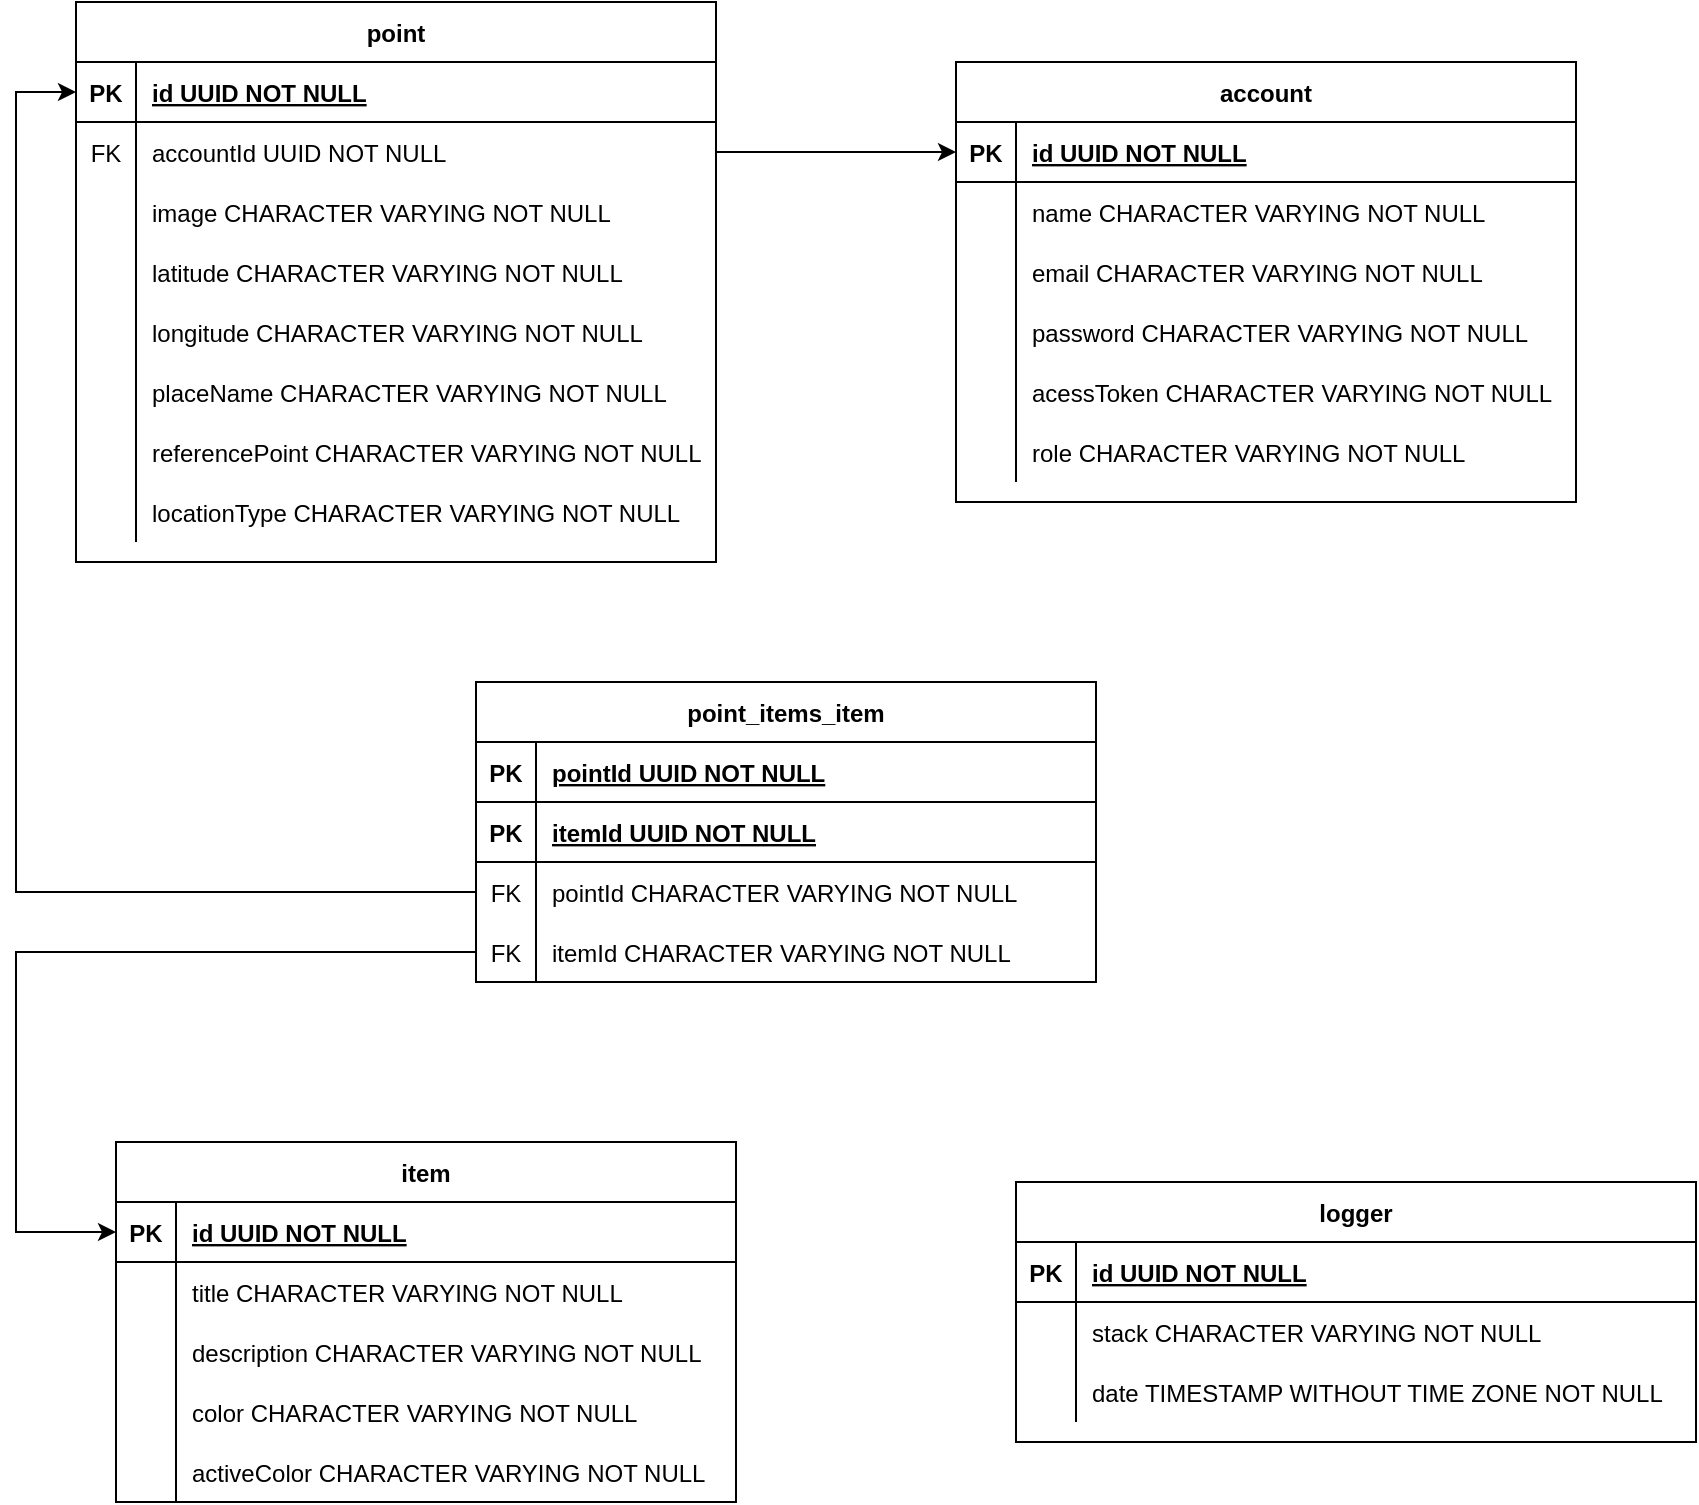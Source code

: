 <mxfile version="13.8.1" type="github">
  <diagram id="R2lEEEUBdFMjLlhIrx00" name="Page-1">
    <mxGraphModel dx="1447" dy="413" grid="1" gridSize="10" guides="1" tooltips="1" connect="1" arrows="1" fold="1" page="0" pageScale="1" pageWidth="850" pageHeight="1100" math="0" shadow="0" extFonts="Permanent Marker^https://fonts.googleapis.com/css?family=Permanent+Marker">
      <root>
        <mxCell id="0" />
        <mxCell id="1" parent="0" />
        <mxCell id="iDEC30IJCeoMfAVxKLtc-27" value="point" style="shape=table;startSize=30;container=1;collapsible=1;childLayout=tableLayout;fixedRows=1;rowLines=0;fontStyle=1;align=center;resizeLast=1;" vertex="1" parent="1">
          <mxGeometry x="150" y="630" width="320" height="280" as="geometry">
            <mxRectangle x="70" y="120" width="70" height="30" as="alternateBounds" />
          </mxGeometry>
        </mxCell>
        <mxCell id="iDEC30IJCeoMfAVxKLtc-28" value="" style="shape=partialRectangle;collapsible=0;dropTarget=0;pointerEvents=0;fillColor=none;points=[[0,0.5],[1,0.5]];portConstraint=eastwest;top=0;left=0;right=0;bottom=1;" vertex="1" parent="iDEC30IJCeoMfAVxKLtc-27">
          <mxGeometry y="30" width="320" height="30" as="geometry" />
        </mxCell>
        <mxCell id="iDEC30IJCeoMfAVxKLtc-29" value="PK" style="shape=partialRectangle;overflow=hidden;connectable=0;fillColor=none;top=0;left=0;bottom=0;right=0;fontStyle=1;" vertex="1" parent="iDEC30IJCeoMfAVxKLtc-28">
          <mxGeometry width="30" height="30" as="geometry" />
        </mxCell>
        <mxCell id="iDEC30IJCeoMfAVxKLtc-30" value="id UUID NOT NULL " style="shape=partialRectangle;overflow=hidden;connectable=0;fillColor=none;top=0;left=0;bottom=0;right=0;align=left;spacingLeft=6;fontStyle=5;" vertex="1" parent="iDEC30IJCeoMfAVxKLtc-28">
          <mxGeometry x="30" width="290" height="30" as="geometry" />
        </mxCell>
        <mxCell id="iDEC30IJCeoMfAVxKLtc-40" value="" style="shape=partialRectangle;collapsible=0;dropTarget=0;pointerEvents=0;fillColor=none;points=[[0,0.5],[1,0.5]];portConstraint=eastwest;top=0;left=0;right=0;bottom=0;" vertex="1" parent="iDEC30IJCeoMfAVxKLtc-27">
          <mxGeometry y="60" width="320" height="30" as="geometry" />
        </mxCell>
        <mxCell id="iDEC30IJCeoMfAVxKLtc-41" value="FK" style="shape=partialRectangle;overflow=hidden;connectable=0;fillColor=none;top=0;left=0;bottom=0;right=0;" vertex="1" parent="iDEC30IJCeoMfAVxKLtc-40">
          <mxGeometry width="30" height="30" as="geometry" />
        </mxCell>
        <mxCell id="iDEC30IJCeoMfAVxKLtc-42" value="accountId UUID NOT NULL" style="shape=partialRectangle;overflow=hidden;connectable=0;fillColor=none;top=0;left=0;bottom=0;right=0;align=left;spacingLeft=6;" vertex="1" parent="iDEC30IJCeoMfAVxKLtc-40">
          <mxGeometry x="30" width="290" height="30" as="geometry" />
        </mxCell>
        <mxCell id="iDEC30IJCeoMfAVxKLtc-31" value="" style="shape=partialRectangle;collapsible=0;dropTarget=0;pointerEvents=0;fillColor=none;points=[[0,0.5],[1,0.5]];portConstraint=eastwest;top=0;left=0;right=0;bottom=0;" vertex="1" parent="iDEC30IJCeoMfAVxKLtc-27">
          <mxGeometry y="90" width="320" height="30" as="geometry" />
        </mxCell>
        <mxCell id="iDEC30IJCeoMfAVxKLtc-32" value="" style="shape=partialRectangle;overflow=hidden;connectable=0;fillColor=none;top=0;left=0;bottom=0;right=0;" vertex="1" parent="iDEC30IJCeoMfAVxKLtc-31">
          <mxGeometry width="30" height="30" as="geometry" />
        </mxCell>
        <mxCell id="iDEC30IJCeoMfAVxKLtc-33" value="image CHARACTER VARYING NOT NULL" style="shape=partialRectangle;overflow=hidden;connectable=0;fillColor=none;top=0;left=0;bottom=0;right=0;align=left;spacingLeft=6;" vertex="1" parent="iDEC30IJCeoMfAVxKLtc-31">
          <mxGeometry x="30" width="290" height="30" as="geometry" />
        </mxCell>
        <mxCell id="iDEC30IJCeoMfAVxKLtc-34" value="" style="shape=partialRectangle;collapsible=0;dropTarget=0;pointerEvents=0;fillColor=none;points=[[0,0.5],[1,0.5]];portConstraint=eastwest;top=0;left=0;right=0;bottom=0;" vertex="1" parent="iDEC30IJCeoMfAVxKLtc-27">
          <mxGeometry y="120" width="320" height="30" as="geometry" />
        </mxCell>
        <mxCell id="iDEC30IJCeoMfAVxKLtc-35" value="" style="shape=partialRectangle;overflow=hidden;connectable=0;fillColor=none;top=0;left=0;bottom=0;right=0;" vertex="1" parent="iDEC30IJCeoMfAVxKLtc-34">
          <mxGeometry width="30" height="30" as="geometry" />
        </mxCell>
        <mxCell id="iDEC30IJCeoMfAVxKLtc-36" value="latitude CHARACTER VARYING NOT NULL" style="shape=partialRectangle;overflow=hidden;connectable=0;fillColor=none;top=0;left=0;bottom=0;right=0;align=left;spacingLeft=6;" vertex="1" parent="iDEC30IJCeoMfAVxKLtc-34">
          <mxGeometry x="30" width="290" height="30" as="geometry" />
        </mxCell>
        <mxCell id="iDEC30IJCeoMfAVxKLtc-37" value="" style="shape=partialRectangle;collapsible=0;dropTarget=0;pointerEvents=0;fillColor=none;points=[[0,0.5],[1,0.5]];portConstraint=eastwest;top=0;left=0;right=0;bottom=0;" vertex="1" parent="iDEC30IJCeoMfAVxKLtc-27">
          <mxGeometry y="150" width="320" height="30" as="geometry" />
        </mxCell>
        <mxCell id="iDEC30IJCeoMfAVxKLtc-38" value="" style="shape=partialRectangle;overflow=hidden;connectable=0;fillColor=none;top=0;left=0;bottom=0;right=0;" vertex="1" parent="iDEC30IJCeoMfAVxKLtc-37">
          <mxGeometry width="30" height="30" as="geometry" />
        </mxCell>
        <mxCell id="iDEC30IJCeoMfAVxKLtc-39" value="longitude CHARACTER VARYING NOT NULL" style="shape=partialRectangle;overflow=hidden;connectable=0;fillColor=none;top=0;left=0;bottom=0;right=0;align=left;spacingLeft=6;" vertex="1" parent="iDEC30IJCeoMfAVxKLtc-37">
          <mxGeometry x="30" width="290" height="30" as="geometry" />
        </mxCell>
        <mxCell id="iDEC30IJCeoMfAVxKLtc-43" value="" style="shape=partialRectangle;collapsible=0;dropTarget=0;pointerEvents=0;fillColor=none;points=[[0,0.5],[1,0.5]];portConstraint=eastwest;top=0;left=0;right=0;bottom=0;" vertex="1" parent="iDEC30IJCeoMfAVxKLtc-27">
          <mxGeometry y="180" width="320" height="30" as="geometry" />
        </mxCell>
        <mxCell id="iDEC30IJCeoMfAVxKLtc-44" value="" style="shape=partialRectangle;overflow=hidden;connectable=0;fillColor=none;top=0;left=0;bottom=0;right=0;" vertex="1" parent="iDEC30IJCeoMfAVxKLtc-43">
          <mxGeometry width="30" height="30" as="geometry" />
        </mxCell>
        <mxCell id="iDEC30IJCeoMfAVxKLtc-45" value="placeName CHARACTER VARYING NOT NULL" style="shape=partialRectangle;overflow=hidden;connectable=0;fillColor=none;top=0;left=0;bottom=0;right=0;align=left;spacingLeft=6;" vertex="1" parent="iDEC30IJCeoMfAVxKLtc-43">
          <mxGeometry x="30" width="290" height="30" as="geometry" />
        </mxCell>
        <mxCell id="iDEC30IJCeoMfAVxKLtc-66" value="" style="shape=partialRectangle;collapsible=0;dropTarget=0;pointerEvents=0;fillColor=none;points=[[0,0.5],[1,0.5]];portConstraint=eastwest;top=0;left=0;right=0;bottom=0;" vertex="1" parent="iDEC30IJCeoMfAVxKLtc-27">
          <mxGeometry y="210" width="320" height="30" as="geometry" />
        </mxCell>
        <mxCell id="iDEC30IJCeoMfAVxKLtc-67" value="" style="shape=partialRectangle;overflow=hidden;connectable=0;fillColor=none;top=0;left=0;bottom=0;right=0;" vertex="1" parent="iDEC30IJCeoMfAVxKLtc-66">
          <mxGeometry width="30" height="30" as="geometry" />
        </mxCell>
        <mxCell id="iDEC30IJCeoMfAVxKLtc-68" value="referencePoint CHARACTER VARYING NOT NULL" style="shape=partialRectangle;overflow=hidden;connectable=0;fillColor=none;top=0;left=0;bottom=0;right=0;align=left;spacingLeft=6;" vertex="1" parent="iDEC30IJCeoMfAVxKLtc-66">
          <mxGeometry x="30" width="290" height="30" as="geometry" />
        </mxCell>
        <mxCell id="iDEC30IJCeoMfAVxKLtc-69" value="" style="shape=partialRectangle;collapsible=0;dropTarget=0;pointerEvents=0;fillColor=none;points=[[0,0.5],[1,0.5]];portConstraint=eastwest;top=0;left=0;right=0;bottom=0;" vertex="1" parent="iDEC30IJCeoMfAVxKLtc-27">
          <mxGeometry y="240" width="320" height="30" as="geometry" />
        </mxCell>
        <mxCell id="iDEC30IJCeoMfAVxKLtc-70" value="" style="shape=partialRectangle;overflow=hidden;connectable=0;fillColor=none;top=0;left=0;bottom=0;right=0;" vertex="1" parent="iDEC30IJCeoMfAVxKLtc-69">
          <mxGeometry width="30" height="30" as="geometry" />
        </mxCell>
        <mxCell id="iDEC30IJCeoMfAVxKLtc-71" value="locationType CHARACTER VARYING NOT NULL" style="shape=partialRectangle;overflow=hidden;connectable=0;fillColor=none;top=0;left=0;bottom=0;right=0;align=left;spacingLeft=6;" vertex="1" parent="iDEC30IJCeoMfAVxKLtc-69">
          <mxGeometry x="30" width="290" height="30" as="geometry" />
        </mxCell>
        <mxCell id="iDEC30IJCeoMfAVxKLtc-75" style="edgeStyle=orthogonalEdgeStyle;rounded=0;orthogonalLoop=1;jettySize=auto;html=1;exitX=1;exitY=0.5;exitDx=0;exitDy=0;entryX=0;entryY=0.5;entryDx=0;entryDy=0;" edge="1" parent="1" source="iDEC30IJCeoMfAVxKLtc-40" target="C-vyLk0tnHw3VtMMgP7b-24">
          <mxGeometry relative="1" as="geometry" />
        </mxCell>
        <mxCell id="C-vyLk0tnHw3VtMMgP7b-23" value="account" style="shape=table;startSize=30;container=1;collapsible=1;childLayout=tableLayout;fixedRows=1;rowLines=0;fontStyle=1;align=center;resizeLast=1;" parent="1" vertex="1">
          <mxGeometry x="590" y="660" width="310" height="220.0" as="geometry">
            <mxRectangle x="70" y="120" width="70" height="30" as="alternateBounds" />
          </mxGeometry>
        </mxCell>
        <mxCell id="C-vyLk0tnHw3VtMMgP7b-24" value="" style="shape=partialRectangle;collapsible=0;dropTarget=0;pointerEvents=0;fillColor=none;points=[[0,0.5],[1,0.5]];portConstraint=eastwest;top=0;left=0;right=0;bottom=1;" parent="C-vyLk0tnHw3VtMMgP7b-23" vertex="1">
          <mxGeometry y="30" width="310" height="30" as="geometry" />
        </mxCell>
        <mxCell id="C-vyLk0tnHw3VtMMgP7b-25" value="PK" style="shape=partialRectangle;overflow=hidden;connectable=0;fillColor=none;top=0;left=0;bottom=0;right=0;fontStyle=1;" parent="C-vyLk0tnHw3VtMMgP7b-24" vertex="1">
          <mxGeometry width="30" height="30" as="geometry" />
        </mxCell>
        <mxCell id="C-vyLk0tnHw3VtMMgP7b-26" value="id UUID NOT NULL " style="shape=partialRectangle;overflow=hidden;connectable=0;fillColor=none;top=0;left=0;bottom=0;right=0;align=left;spacingLeft=6;fontStyle=5;" parent="C-vyLk0tnHw3VtMMgP7b-24" vertex="1">
          <mxGeometry x="30" width="280" height="30" as="geometry" />
        </mxCell>
        <mxCell id="C-vyLk0tnHw3VtMMgP7b-27" value="" style="shape=partialRectangle;collapsible=0;dropTarget=0;pointerEvents=0;fillColor=none;points=[[0,0.5],[1,0.5]];portConstraint=eastwest;top=0;left=0;right=0;bottom=0;" parent="C-vyLk0tnHw3VtMMgP7b-23" vertex="1">
          <mxGeometry y="60" width="310" height="30" as="geometry" />
        </mxCell>
        <mxCell id="C-vyLk0tnHw3VtMMgP7b-28" value="" style="shape=partialRectangle;overflow=hidden;connectable=0;fillColor=none;top=0;left=0;bottom=0;right=0;" parent="C-vyLk0tnHw3VtMMgP7b-27" vertex="1">
          <mxGeometry width="30" height="30" as="geometry" />
        </mxCell>
        <mxCell id="C-vyLk0tnHw3VtMMgP7b-29" value="name CHARACTER VARYING NOT NULL" style="shape=partialRectangle;overflow=hidden;connectable=0;fillColor=none;top=0;left=0;bottom=0;right=0;align=left;spacingLeft=6;" parent="C-vyLk0tnHw3VtMMgP7b-27" vertex="1">
          <mxGeometry x="30" width="280" height="30" as="geometry" />
        </mxCell>
        <mxCell id="iDEC30IJCeoMfAVxKLtc-7" value="" style="shape=partialRectangle;collapsible=0;dropTarget=0;pointerEvents=0;fillColor=none;points=[[0,0.5],[1,0.5]];portConstraint=eastwest;top=0;left=0;right=0;bottom=0;" vertex="1" parent="C-vyLk0tnHw3VtMMgP7b-23">
          <mxGeometry y="90" width="310" height="30" as="geometry" />
        </mxCell>
        <mxCell id="iDEC30IJCeoMfAVxKLtc-8" value="" style="shape=partialRectangle;overflow=hidden;connectable=0;fillColor=none;top=0;left=0;bottom=0;right=0;" vertex="1" parent="iDEC30IJCeoMfAVxKLtc-7">
          <mxGeometry width="30" height="30" as="geometry" />
        </mxCell>
        <mxCell id="iDEC30IJCeoMfAVxKLtc-9" value="email CHARACTER VARYING NOT NULL" style="shape=partialRectangle;overflow=hidden;connectable=0;fillColor=none;top=0;left=0;bottom=0;right=0;align=left;spacingLeft=6;" vertex="1" parent="iDEC30IJCeoMfAVxKLtc-7">
          <mxGeometry x="30" width="280" height="30" as="geometry" />
        </mxCell>
        <mxCell id="iDEC30IJCeoMfAVxKLtc-10" value="" style="shape=partialRectangle;collapsible=0;dropTarget=0;pointerEvents=0;fillColor=none;points=[[0,0.5],[1,0.5]];portConstraint=eastwest;top=0;left=0;right=0;bottom=0;" vertex="1" parent="C-vyLk0tnHw3VtMMgP7b-23">
          <mxGeometry y="120" width="310" height="30" as="geometry" />
        </mxCell>
        <mxCell id="iDEC30IJCeoMfAVxKLtc-11" value="" style="shape=partialRectangle;overflow=hidden;connectable=0;fillColor=none;top=0;left=0;bottom=0;right=0;" vertex="1" parent="iDEC30IJCeoMfAVxKLtc-10">
          <mxGeometry width="30" height="30" as="geometry" />
        </mxCell>
        <mxCell id="iDEC30IJCeoMfAVxKLtc-12" value="password CHARACTER VARYING NOT NULL" style="shape=partialRectangle;overflow=hidden;connectable=0;fillColor=none;top=0;left=0;bottom=0;right=0;align=left;spacingLeft=6;" vertex="1" parent="iDEC30IJCeoMfAVxKLtc-10">
          <mxGeometry x="30" width="280" height="30" as="geometry" />
        </mxCell>
        <mxCell id="iDEC30IJCeoMfAVxKLtc-13" value="" style="shape=partialRectangle;collapsible=0;dropTarget=0;pointerEvents=0;fillColor=none;points=[[0,0.5],[1,0.5]];portConstraint=eastwest;top=0;left=0;right=0;bottom=0;" vertex="1" parent="C-vyLk0tnHw3VtMMgP7b-23">
          <mxGeometry y="150" width="310" height="30" as="geometry" />
        </mxCell>
        <mxCell id="iDEC30IJCeoMfAVxKLtc-14" value="" style="shape=partialRectangle;overflow=hidden;connectable=0;fillColor=none;top=0;left=0;bottom=0;right=0;" vertex="1" parent="iDEC30IJCeoMfAVxKLtc-13">
          <mxGeometry width="30" height="30" as="geometry" />
        </mxCell>
        <mxCell id="iDEC30IJCeoMfAVxKLtc-15" value="acessToken CHARACTER VARYING NOT NULL" style="shape=partialRectangle;overflow=hidden;connectable=0;fillColor=none;top=0;left=0;bottom=0;right=0;align=left;spacingLeft=6;" vertex="1" parent="iDEC30IJCeoMfAVxKLtc-13">
          <mxGeometry x="30" width="280" height="30" as="geometry" />
        </mxCell>
        <mxCell id="iDEC30IJCeoMfAVxKLtc-16" value="" style="shape=partialRectangle;collapsible=0;dropTarget=0;pointerEvents=0;fillColor=none;points=[[0,0.5],[1,0.5]];portConstraint=eastwest;top=0;left=0;right=0;bottom=0;" vertex="1" parent="C-vyLk0tnHw3VtMMgP7b-23">
          <mxGeometry y="180" width="310" height="30" as="geometry" />
        </mxCell>
        <mxCell id="iDEC30IJCeoMfAVxKLtc-17" value="" style="shape=partialRectangle;overflow=hidden;connectable=0;fillColor=none;top=0;left=0;bottom=0;right=0;" vertex="1" parent="iDEC30IJCeoMfAVxKLtc-16">
          <mxGeometry width="30" height="30" as="geometry" />
        </mxCell>
        <mxCell id="iDEC30IJCeoMfAVxKLtc-18" value="role CHARACTER VARYING NOT NULL" style="shape=partialRectangle;overflow=hidden;connectable=0;fillColor=none;top=0;left=0;bottom=0;right=0;align=left;spacingLeft=6;" vertex="1" parent="iDEC30IJCeoMfAVxKLtc-16">
          <mxGeometry x="30" width="280" height="30" as="geometry" />
        </mxCell>
        <mxCell id="iDEC30IJCeoMfAVxKLtc-102" style="edgeStyle=orthogonalEdgeStyle;rounded=0;orthogonalLoop=1;jettySize=auto;html=1;exitX=0;exitY=0.5;exitDx=0;exitDy=0;entryX=0;entryY=0.5;entryDx=0;entryDy=0;" edge="1" parent="1" source="iDEC30IJCeoMfAVxKLtc-80" target="iDEC30IJCeoMfAVxKLtc-28">
          <mxGeometry relative="1" as="geometry">
            <Array as="points">
              <mxPoint x="120" y="1075" />
              <mxPoint x="120" y="675" />
            </Array>
          </mxGeometry>
        </mxCell>
        <mxCell id="iDEC30IJCeoMfAVxKLtc-103" style="edgeStyle=orthogonalEdgeStyle;rounded=0;orthogonalLoop=1;jettySize=auto;html=1;exitX=0;exitY=0.5;exitDx=0;exitDy=0;entryX=0;entryY=0.5;entryDx=0;entryDy=0;" edge="1" parent="1" source="iDEC30IJCeoMfAVxKLtc-86" target="C-vyLk0tnHw3VtMMgP7b-3">
          <mxGeometry relative="1" as="geometry">
            <Array as="points">
              <mxPoint x="120" y="1105" />
              <mxPoint x="120" y="1245" />
            </Array>
          </mxGeometry>
        </mxCell>
        <mxCell id="C-vyLk0tnHw3VtMMgP7b-2" value="item" style="shape=table;startSize=30;container=1;collapsible=1;childLayout=tableLayout;fixedRows=1;rowLines=0;fontStyle=1;align=center;resizeLast=1;" parent="1" vertex="1">
          <mxGeometry x="170" y="1200" width="310" height="180" as="geometry" />
        </mxCell>
        <mxCell id="C-vyLk0tnHw3VtMMgP7b-3" value="" style="shape=partialRectangle;collapsible=0;dropTarget=0;pointerEvents=0;fillColor=none;points=[[0,0.5],[1,0.5]];portConstraint=eastwest;top=0;left=0;right=0;bottom=1;" parent="C-vyLk0tnHw3VtMMgP7b-2" vertex="1">
          <mxGeometry y="30" width="310" height="30" as="geometry" />
        </mxCell>
        <mxCell id="C-vyLk0tnHw3VtMMgP7b-4" value="PK" style="shape=partialRectangle;overflow=hidden;connectable=0;fillColor=none;top=0;left=0;bottom=0;right=0;fontStyle=1;" parent="C-vyLk0tnHw3VtMMgP7b-3" vertex="1">
          <mxGeometry width="30" height="30" as="geometry" />
        </mxCell>
        <mxCell id="C-vyLk0tnHw3VtMMgP7b-5" value="id UUID NOT NULL" style="shape=partialRectangle;overflow=hidden;connectable=0;fillColor=none;top=0;left=0;bottom=0;right=0;align=left;spacingLeft=6;fontStyle=5;" parent="C-vyLk0tnHw3VtMMgP7b-3" vertex="1">
          <mxGeometry x="30" width="280" height="30" as="geometry" />
        </mxCell>
        <mxCell id="C-vyLk0tnHw3VtMMgP7b-6" value="" style="shape=partialRectangle;collapsible=0;dropTarget=0;pointerEvents=0;fillColor=none;points=[[0,0.5],[1,0.5]];portConstraint=eastwest;top=0;left=0;right=0;bottom=0;" parent="C-vyLk0tnHw3VtMMgP7b-2" vertex="1">
          <mxGeometry y="60" width="310" height="30" as="geometry" />
        </mxCell>
        <mxCell id="C-vyLk0tnHw3VtMMgP7b-7" value="" style="shape=partialRectangle;overflow=hidden;connectable=0;fillColor=none;top=0;left=0;bottom=0;right=0;" parent="C-vyLk0tnHw3VtMMgP7b-6" vertex="1">
          <mxGeometry width="30" height="30" as="geometry" />
        </mxCell>
        <mxCell id="C-vyLk0tnHw3VtMMgP7b-8" value="title CHARACTER VARYING NOT NULL" style="shape=partialRectangle;overflow=hidden;connectable=0;fillColor=none;top=0;left=0;bottom=0;right=0;align=left;spacingLeft=6;" parent="C-vyLk0tnHw3VtMMgP7b-6" vertex="1">
          <mxGeometry x="30" width="280" height="30" as="geometry" />
        </mxCell>
        <mxCell id="C-vyLk0tnHw3VtMMgP7b-9" value="" style="shape=partialRectangle;collapsible=0;dropTarget=0;pointerEvents=0;fillColor=none;points=[[0,0.5],[1,0.5]];portConstraint=eastwest;top=0;left=0;right=0;bottom=0;" parent="C-vyLk0tnHw3VtMMgP7b-2" vertex="1">
          <mxGeometry y="90" width="310" height="30" as="geometry" />
        </mxCell>
        <mxCell id="C-vyLk0tnHw3VtMMgP7b-10" value="" style="shape=partialRectangle;overflow=hidden;connectable=0;fillColor=none;top=0;left=0;bottom=0;right=0;" parent="C-vyLk0tnHw3VtMMgP7b-9" vertex="1">
          <mxGeometry width="30" height="30" as="geometry" />
        </mxCell>
        <mxCell id="C-vyLk0tnHw3VtMMgP7b-11" value="description CHARACTER VARYING NOT NULL" style="shape=partialRectangle;overflow=hidden;connectable=0;fillColor=none;top=0;left=0;bottom=0;right=0;align=left;spacingLeft=6;" parent="C-vyLk0tnHw3VtMMgP7b-9" vertex="1">
          <mxGeometry x="30" width="280" height="30" as="geometry" />
        </mxCell>
        <mxCell id="iDEC30IJCeoMfAVxKLtc-21" value="" style="shape=partialRectangle;collapsible=0;dropTarget=0;pointerEvents=0;fillColor=none;points=[[0,0.5],[1,0.5]];portConstraint=eastwest;top=0;left=0;right=0;bottom=0;" vertex="1" parent="C-vyLk0tnHw3VtMMgP7b-2">
          <mxGeometry y="120" width="310" height="30" as="geometry" />
        </mxCell>
        <mxCell id="iDEC30IJCeoMfAVxKLtc-22" value="" style="shape=partialRectangle;overflow=hidden;connectable=0;fillColor=none;top=0;left=0;bottom=0;right=0;" vertex="1" parent="iDEC30IJCeoMfAVxKLtc-21">
          <mxGeometry width="30" height="30" as="geometry" />
        </mxCell>
        <mxCell id="iDEC30IJCeoMfAVxKLtc-23" value="color CHARACTER VARYING NOT NULL" style="shape=partialRectangle;overflow=hidden;connectable=0;fillColor=none;top=0;left=0;bottom=0;right=0;align=left;spacingLeft=6;" vertex="1" parent="iDEC30IJCeoMfAVxKLtc-21">
          <mxGeometry x="30" width="280" height="30" as="geometry" />
        </mxCell>
        <mxCell id="iDEC30IJCeoMfAVxKLtc-24" value="" style="shape=partialRectangle;collapsible=0;dropTarget=0;pointerEvents=0;fillColor=none;points=[[0,0.5],[1,0.5]];portConstraint=eastwest;top=0;left=0;right=0;bottom=0;" vertex="1" parent="C-vyLk0tnHw3VtMMgP7b-2">
          <mxGeometry y="150" width="310" height="30" as="geometry" />
        </mxCell>
        <mxCell id="iDEC30IJCeoMfAVxKLtc-25" value="" style="shape=partialRectangle;overflow=hidden;connectable=0;fillColor=none;top=0;left=0;bottom=0;right=0;" vertex="1" parent="iDEC30IJCeoMfAVxKLtc-24">
          <mxGeometry width="30" height="30" as="geometry" />
        </mxCell>
        <mxCell id="iDEC30IJCeoMfAVxKLtc-26" value="activeColor CHARACTER VARYING NOT NULL" style="shape=partialRectangle;overflow=hidden;connectable=0;fillColor=none;top=0;left=0;bottom=0;right=0;align=left;spacingLeft=6;" vertex="1" parent="iDEC30IJCeoMfAVxKLtc-24">
          <mxGeometry x="30" width="280" height="30" as="geometry" />
        </mxCell>
        <mxCell id="C-vyLk0tnHw3VtMMgP7b-13" value="logger" style="shape=table;startSize=30;container=1;collapsible=1;childLayout=tableLayout;fixedRows=1;rowLines=0;fontStyle=1;align=center;resizeLast=1;" parent="1" vertex="1">
          <mxGeometry x="620" y="1220" width="340" height="130" as="geometry" />
        </mxCell>
        <mxCell id="C-vyLk0tnHw3VtMMgP7b-14" value="" style="shape=partialRectangle;collapsible=0;dropTarget=0;pointerEvents=0;fillColor=none;points=[[0,0.5],[1,0.5]];portConstraint=eastwest;top=0;left=0;right=0;bottom=1;" parent="C-vyLk0tnHw3VtMMgP7b-13" vertex="1">
          <mxGeometry y="30" width="340" height="30" as="geometry" />
        </mxCell>
        <mxCell id="C-vyLk0tnHw3VtMMgP7b-15" value="PK" style="shape=partialRectangle;overflow=hidden;connectable=0;fillColor=none;top=0;left=0;bottom=0;right=0;fontStyle=1;" parent="C-vyLk0tnHw3VtMMgP7b-14" vertex="1">
          <mxGeometry width="30" height="30" as="geometry" />
        </mxCell>
        <mxCell id="C-vyLk0tnHw3VtMMgP7b-16" value="id UUID NOT NULL" style="shape=partialRectangle;overflow=hidden;connectable=0;fillColor=none;top=0;left=0;bottom=0;right=0;align=left;spacingLeft=6;fontStyle=5;" parent="C-vyLk0tnHw3VtMMgP7b-14" vertex="1">
          <mxGeometry x="30" width="310" height="30" as="geometry" />
        </mxCell>
        <mxCell id="C-vyLk0tnHw3VtMMgP7b-17" value="" style="shape=partialRectangle;collapsible=0;dropTarget=0;pointerEvents=0;fillColor=none;points=[[0,0.5],[1,0.5]];portConstraint=eastwest;top=0;left=0;right=0;bottom=0;" parent="C-vyLk0tnHw3VtMMgP7b-13" vertex="1">
          <mxGeometry y="60" width="340" height="30" as="geometry" />
        </mxCell>
        <mxCell id="C-vyLk0tnHw3VtMMgP7b-18" value="" style="shape=partialRectangle;overflow=hidden;connectable=0;fillColor=none;top=0;left=0;bottom=0;right=0;" parent="C-vyLk0tnHw3VtMMgP7b-17" vertex="1">
          <mxGeometry width="30" height="30" as="geometry" />
        </mxCell>
        <mxCell id="C-vyLk0tnHw3VtMMgP7b-19" value="stack CHARACTER VARYING NOT NULL" style="shape=partialRectangle;overflow=hidden;connectable=0;fillColor=none;top=0;left=0;bottom=0;right=0;align=left;spacingLeft=6;" parent="C-vyLk0tnHw3VtMMgP7b-17" vertex="1">
          <mxGeometry x="30" width="310" height="30" as="geometry" />
        </mxCell>
        <mxCell id="C-vyLk0tnHw3VtMMgP7b-20" value="" style="shape=partialRectangle;collapsible=0;dropTarget=0;pointerEvents=0;fillColor=none;points=[[0,0.5],[1,0.5]];portConstraint=eastwest;top=0;left=0;right=0;bottom=0;" parent="C-vyLk0tnHw3VtMMgP7b-13" vertex="1">
          <mxGeometry y="90" width="340" height="30" as="geometry" />
        </mxCell>
        <mxCell id="C-vyLk0tnHw3VtMMgP7b-21" value="" style="shape=partialRectangle;overflow=hidden;connectable=0;fillColor=none;top=0;left=0;bottom=0;right=0;" parent="C-vyLk0tnHw3VtMMgP7b-20" vertex="1">
          <mxGeometry width="30" height="30" as="geometry" />
        </mxCell>
        <mxCell id="C-vyLk0tnHw3VtMMgP7b-22" value="date TIMESTAMP WITHOUT TIME ZONE NOT NULL" style="shape=partialRectangle;overflow=hidden;connectable=0;fillColor=none;top=0;left=0;bottom=0;right=0;align=left;spacingLeft=6;" parent="C-vyLk0tnHw3VtMMgP7b-20" vertex="1">
          <mxGeometry x="30" width="310" height="30" as="geometry" />
        </mxCell>
        <mxCell id="iDEC30IJCeoMfAVxKLtc-76" value="point_items_item" style="shape=table;startSize=30;container=1;collapsible=1;childLayout=tableLayout;fixedRows=1;rowLines=0;fontStyle=1;align=center;resizeLast=1;" vertex="1" parent="1">
          <mxGeometry x="350" y="970" width="310" height="150" as="geometry">
            <mxRectangle x="70" y="120" width="70" height="30" as="alternateBounds" />
          </mxGeometry>
        </mxCell>
        <mxCell id="iDEC30IJCeoMfAVxKLtc-77" value="" style="shape=partialRectangle;collapsible=0;dropTarget=0;pointerEvents=0;fillColor=none;points=[[0,0.5],[1,0.5]];portConstraint=eastwest;top=0;left=0;right=0;bottom=1;" vertex="1" parent="iDEC30IJCeoMfAVxKLtc-76">
          <mxGeometry y="30" width="310" height="30" as="geometry" />
        </mxCell>
        <mxCell id="iDEC30IJCeoMfAVxKLtc-78" value="PK" style="shape=partialRectangle;overflow=hidden;connectable=0;fillColor=none;top=0;left=0;bottom=0;right=0;fontStyle=1;" vertex="1" parent="iDEC30IJCeoMfAVxKLtc-77">
          <mxGeometry width="30" height="30" as="geometry" />
        </mxCell>
        <mxCell id="iDEC30IJCeoMfAVxKLtc-79" value="pointId UUID NOT NULL " style="shape=partialRectangle;overflow=hidden;connectable=0;fillColor=none;top=0;left=0;bottom=0;right=0;align=left;spacingLeft=6;fontStyle=5;" vertex="1" parent="iDEC30IJCeoMfAVxKLtc-77">
          <mxGeometry x="30" width="280" height="30" as="geometry" />
        </mxCell>
        <mxCell id="iDEC30IJCeoMfAVxKLtc-99" value="" style="shape=partialRectangle;collapsible=0;dropTarget=0;pointerEvents=0;fillColor=none;points=[[0,0.5],[1,0.5]];portConstraint=eastwest;top=0;left=0;right=0;bottom=1;" vertex="1" parent="iDEC30IJCeoMfAVxKLtc-76">
          <mxGeometry y="60" width="310" height="30" as="geometry" />
        </mxCell>
        <mxCell id="iDEC30IJCeoMfAVxKLtc-100" value="PK" style="shape=partialRectangle;overflow=hidden;connectable=0;fillColor=none;top=0;left=0;bottom=0;right=0;fontStyle=1;" vertex="1" parent="iDEC30IJCeoMfAVxKLtc-99">
          <mxGeometry width="30" height="30" as="geometry" />
        </mxCell>
        <mxCell id="iDEC30IJCeoMfAVxKLtc-101" value="itemId UUID NOT NULL " style="shape=partialRectangle;overflow=hidden;connectable=0;fillColor=none;top=0;left=0;bottom=0;right=0;align=left;spacingLeft=6;fontStyle=5;" vertex="1" parent="iDEC30IJCeoMfAVxKLtc-99">
          <mxGeometry x="30" width="280" height="30" as="geometry" />
        </mxCell>
        <mxCell id="iDEC30IJCeoMfAVxKLtc-80" value="" style="shape=partialRectangle;collapsible=0;dropTarget=0;pointerEvents=0;fillColor=none;points=[[0,0.5],[1,0.5]];portConstraint=eastwest;top=0;left=0;right=0;bottom=0;" vertex="1" parent="iDEC30IJCeoMfAVxKLtc-76">
          <mxGeometry y="90" width="310" height="30" as="geometry" />
        </mxCell>
        <mxCell id="iDEC30IJCeoMfAVxKLtc-81" value="FK" style="shape=partialRectangle;overflow=hidden;connectable=0;fillColor=none;top=0;left=0;bottom=0;right=0;" vertex="1" parent="iDEC30IJCeoMfAVxKLtc-80">
          <mxGeometry width="30" height="30" as="geometry" />
        </mxCell>
        <mxCell id="iDEC30IJCeoMfAVxKLtc-82" value="pointId CHARACTER VARYING NOT NULL" style="shape=partialRectangle;overflow=hidden;connectable=0;fillColor=none;top=0;left=0;bottom=0;right=0;align=left;spacingLeft=6;" vertex="1" parent="iDEC30IJCeoMfAVxKLtc-80">
          <mxGeometry x="30" width="280" height="30" as="geometry" />
        </mxCell>
        <mxCell id="iDEC30IJCeoMfAVxKLtc-86" value="" style="shape=partialRectangle;collapsible=0;dropTarget=0;pointerEvents=0;fillColor=none;points=[[0,0.5],[1,0.5]];portConstraint=eastwest;top=0;left=0;right=0;bottom=0;" vertex="1" parent="iDEC30IJCeoMfAVxKLtc-76">
          <mxGeometry y="120" width="310" height="30" as="geometry" />
        </mxCell>
        <mxCell id="iDEC30IJCeoMfAVxKLtc-87" value="FK" style="shape=partialRectangle;overflow=hidden;connectable=0;fillColor=none;top=0;left=0;bottom=0;right=0;" vertex="1" parent="iDEC30IJCeoMfAVxKLtc-86">
          <mxGeometry width="30" height="30" as="geometry" />
        </mxCell>
        <mxCell id="iDEC30IJCeoMfAVxKLtc-88" value="itemId CHARACTER VARYING NOT NULL" style="shape=partialRectangle;overflow=hidden;connectable=0;fillColor=none;top=0;left=0;bottom=0;right=0;align=left;spacingLeft=6;" vertex="1" parent="iDEC30IJCeoMfAVxKLtc-86">
          <mxGeometry x="30" width="280" height="30" as="geometry" />
        </mxCell>
      </root>
    </mxGraphModel>
  </diagram>
</mxfile>
